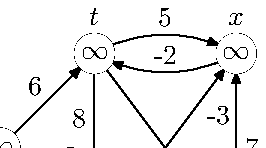 input TEX;

save node, edge;
numeric node[]adj;	% store the first adj id
numeric edge[][]next; % store next adj
numeric edge[][]weight;

save nodeslist;
string nodeslist;

% for display
save gsize, node_frame;
numeric gsize;
pair node[]pos;
string node[]lbl_dir;
numeric edge[][]curve_dist;
numeric edge[][]lbl_arc;
string edge[][]lbl_dir;	% must use suffix of label
path node_frame;

vardef graph_adj(expr snode, adjnodes) :=
node[ASCII snode]adj := ASCII substring (0,1) of adjnodes;
for i := 0 upto (length (adjnodes) - 2):
	edge[ASCII snode][ASCII substring (i,i+1) of adjnodes]next := ASCII substring (i+1,i+2) of adjnodes;
endfor;
enddef;

vardef graph_edge(expr senode, weight_v) :=
edge[ASCII substring (0,1) of senode][ASCII substring (1,2) of senode]weight := weight_v;
enddef;

vardef graph_disp_node(expr snode, position, lbl_dir_v) :=
node[ASCII snode]pos := position * gsize;
node[ASCII snode]lbl_dir := lbl_dir_v;
enddef;

vardef graph_disp_edge(expr senode, curve_dist_v, lbl_arc_v, lbl_dir_v) :=
save snode, enode;
numeric snode, enode;
snode := ASCII substring (0,1) of senode;
enode := ASCII substring (1,2) of senode;
edge[snode][enode]curve_dist := curve_dist_v;
edge[snode][enode]lbl_arc := lbl_arc_v;
edge[snode][enode]lbl_dir := lbl_dir_v;
enddef;

vardef graph_link_path(expr senode) :=
	save snode, enode;
	numeric snode, enode;
	snode := ASCII substring (0,1) of senode;
	enode := ASCII substring (1,2) of senode;

	save spos, epos, mpos;
	pair spos, epos, mpos;
	spos := node[snode]pos;
	epos := node[enode]pos;
	mpos := (spos + epos) / 2;
	save oridir;
	pair oridir;
	oridir := unitvector direction 0.5 of (spos--epos);
	if known (edge[snode][enode]curve_dist):
		save newdir;
		pair newdir;
		if edge[snode][enode]curve_dist < 0:
			newdir := oridir rotated 90;
		else:
			newdir := oridir rotated -90;
		fi;
		newdir := newdir * abs(edge[snode][enode]curve_dist) * gsize;
		mpos := mpos + newdir;
	fi;
	save arrowpath;
	path arrowpath;
	arrowpath := spos..mpos..epos;

	arrowpath
enddef;

vardef graph_edge_path(expr senode) :=
	save snode, enode;
	numeric snode, enode;
	snode := ASCII substring (0,1) of senode;
	enode := ASCII substring (1,2) of senode;

	save spos, epos;
	pair spos, epos;
	spos := node[snode]pos;
	epos := node[enode]pos;
	save arrowpath;
	path arrowpath;
	arrowpath := graph_link_path(senode) cutbefore (node_frame shifted spos) cutafter (node_frame shifted epos);

	arrowpath
enddef;

vardef graph_simple_line(expr senode) text line_modifier:=
save snode, enode;
numeric snode, enode;
snode := ASCII substring (0,1) of senode;
enode := ASCII substring (1,2) of senode;

save arrowpath;
path arrowpath;
arrowpath := graph_edge_path(senode);
drawarrow arrowpath line_modifier;

if known edge[snode][enode]weight:
	save lbl_arc_v;
	numeric lbl_arc_v;
	if known edge[snode][enode]lbl_arc:
		lbl_arc_v := edge[snode][enode]lbl_arc * 2;
	else:
		lbl_arc_v := 1;
	fi;
	label.scantokens(edge[snode][enode]lbl_dir)
	(decimal(edge[snode][enode]weight), point lbl_arc_v of arrowpath);
fi;
enddef;

%%%%%%%%%%%%%%%%%%%%%%%%%%%%%%%%%%%%%%% bellman-ford algorithm %%%%%%%%%%%%%%%%%%%%%%%%%%%%%%%%%%%%%%%%%%%%%
numeric node[]dist;
numeric node[]pi;

vardef INITIALIZE_SINGLE_SOURCE(expr snode) :=
	for i := 0 upto (length nodeslist - 1):
		save nodeid;
		numeric nodeid;
		nodeid := ASCII substring (i,i+1) of nodeslist;
		node[nodeid]dist := infinity;
		node[nodeid]pi := infinity;
	endfor;
	node[ASCII snode]dist := 0;
enddef;

vardef SMP_RELAX(expr uvnode) :=
	save unode, vnode;
	numeric unode, vnode;
	unode := ASCII substring (0,1) of uvnode;
	vnode := ASCII substring (1,2) of uvnode;
	if (node[unode]dist <> infinity) and (node[vnode]dist > (node[unode]dist + edge[unode][vnode]weight)):
		node[vnode]dist := node[unode]dist + edge[unode][vnode]weight;
		node[vnode]pi := unode;
	fi;
enddef;

vardef BELLMAN_FORD_NODE(expr snode) :=
image(
	draw node_frame shifted node[ASCII snode]pos;
	fill node_frame shifted node[ASCII snode]pos withcolor white;
	save lbl;
	string lbl;
	if node[ASCII snode]dist = infinity:
		lbl := "\infty";
	else:
		lbl := decimal(node[ASCII snode]dist);
	fi;
	label(TEX("$" & lbl & "$"), node[ASCII snode]pos);
	save lbl_rel_dir, lbl_dir_str;
	numeric lbl_rel_dir; string lbl_dir_str;
	lbl_dir_str := node[ASCII snode]lbl_dir;
	if lbl_dir_str = "rt":
		lbl_rel_dir := 0;
	elseif lbl_dir_str = "urt":
		lbl_rel_dir := 45;
	elseif lbl_dir_str = "top":
		lbl_rel_dir := 90;
	elseif lbl_dir_str = "ulft":
		lbl_rel_dir := 135;
	elseif lbl_dir_str = "lft":
		lbl_rel_dir := 180;
	elseif lbl_dir_str = "llft":
		lbl_rel_dir := 225;
	elseif lbl_dir_str = "bot":
		lbl_rel_dir := 270;
	elseif lbl_dir_str = "rlft":
		lbl_rel_dir := 315;
	fi;
	label.scantokens(node[ASCII snode]lbl_dir)(TEX("$" & snode & "$"),
		node_frame intersectionpoint ((0,0)--((dir lbl_rel_dir) * gsize))) shifted node[ASCII snode]pos;
)
enddef;

vardef BELLMAN_FORD_IMAGE :=
image(
for i := 0 upto (length nodeslist - 1):
	save nodeid;
	numeric nodeid;
	nodeid := ASCII substring (i,i+1) of nodeslist;
	if node[nodeid]pi <> infinity:
		draw graph_link_path((char node[nodeid]pi) & (char nodeid)) withcolor .8 white withpen pencircle scaled 5;
	fi;
endfor;

for i := 0 upto (length nodeslist - 1):
	save nodeid;
	numeric nodeid;
	nodeid := ASCII substring (i,i+1) of nodeslist;
	if known (node[nodeid]adj):
		save nextid;
		numeric nextid;
		nextid := node[nodeid]adj;
		forever:
			graph_simple_line((char nodeid) & (char nextid));
			exitif unknown edge[nodeid][nextid]next;
			nextid := edge[nodeid][nextid]next;
		endfor;
	fi;
endfor;
for i := 0 upto (length nodeslist - 1):
	draw BELLMAN_FORD_NODE(substring (i,i+1) of nodeslist);
endfor;
)
enddef;

%%%%%%%%%%%%%%%%%%%%%%%%%%%%%%%%%%%%%% graph data %%%%%%%%%%%%%%%%%%%%%%%%%%%%%%%%%%%%%%%%%%%%%%%%%%%%%%%%%
% edge and weight
graph_adj("s", "ty");
graph_edge("st", 6);
graph_edge("sy", 7);

graph_adj("t", "xyz");
graph_edge("tx", 5);
graph_edge("ty", 8);
graph_edge("tz", -4);

graph_adj("x", "t");
graph_edge("xt", -2);

graph_adj("y", "xz");
graph_edge("yx", -3);
graph_edge("yz", 9);

graph_adj("z", "sx");
graph_edge("zs", 2);
graph_edge("zx", 7);

% node list
nodeslist := "stxyz";

% node position used for display
gsize := 1.2cm;
graph_disp_node("s", (0,0), "lft");
graph_disp_node("t", (1,1), "top");
graph_disp_node("x", (2.5,1), "top");
graph_disp_node("y", (1,-1), "bot");
graph_disp_node("z", (2.5,-1), "bot");

graph_disp_edge("st", 0, 0.5, "ulft");
graph_disp_edge("tx", -0.2, 0.5, "top");
graph_disp_edge("xt", -0.2, 0.5, "top");
graph_disp_edge("sy", 0, 0.5, "llft");
graph_disp_edge("yz", 0, 0.5, "bot");
graph_disp_edge("ty", 0, 0.3, "lft");
graph_disp_edge("zx", 0, 0.5, "rt");
graph_disp_edge("yx", 0, 0.8, "lrt");
graph_disp_edge("tz", 0, 0.8, "urt");
graph_disp_edge("zs", 0, 0.8, "urt");

node_frame := fullcircle scaled .5cm;

%%%%%
save figidx;
numeric figidx;
figidx := 1;

vardef output_bellman_ford_image :=
beginfig(figidx);
draw BELLMAN_FORD_IMAGE;
endfig;
figidx := figidx + 1;
enddef;


%%%%%%%%%%%%%%%%%%%%%%%%%%%%%%%%%%%%%%%%%% output %%%%%%%%%%%%%%%%%%%%%%%%%%%%%%%%%%
% output for z
INITIALIZE_SINGLE_SOURCE("z");
output_bellman_ford_image;

for i := 1 upto (length nodeslist - 1):
	for j := 0 upto (length nodeslist - 1):
		save nodeid;
		numeric nodeid;
		nodeid := ASCII substring (j,j+1) of nodeslist;
		if known (node[nodeid]adj):
			save nextid;
			numeric nextid;
			nextid := node[nodeid]adj;
			forever:
				SMP_RELAX((char nodeid) & (char nextid));
				exitif unknown edge[nodeid][nextid]next;
				nextid := edge[nodeid][nextid]next;
			endfor;
		fi;
	endfor;
	output_bellman_ford_image;
endfor;

% output for s
edge[ASCII "z"][ASCII "x"]weight := 4;

INITIALIZE_SINGLE_SOURCE("s");
output_bellman_ford_image;

for i := 1 upto (length nodeslist - 1):
	for j := 0 upto (length nodeslist - 1):
		save nodeid;
		numeric nodeid;
		nodeid := ASCII substring (j,j+1) of nodeslist;
		if known (node[nodeid]adj):
			save nextid;
			numeric nextid;
			nextid := node[nodeid]adj;
			forever:
				SMP_RELAX((char nodeid) & (char nextid));
				exitif unknown edge[nodeid][nextid]next;
				nextid := edge[nodeid][nextid]next;
			endfor;
		fi;
	endfor;
	output_bellman_ford_image;
endfor;

end;
